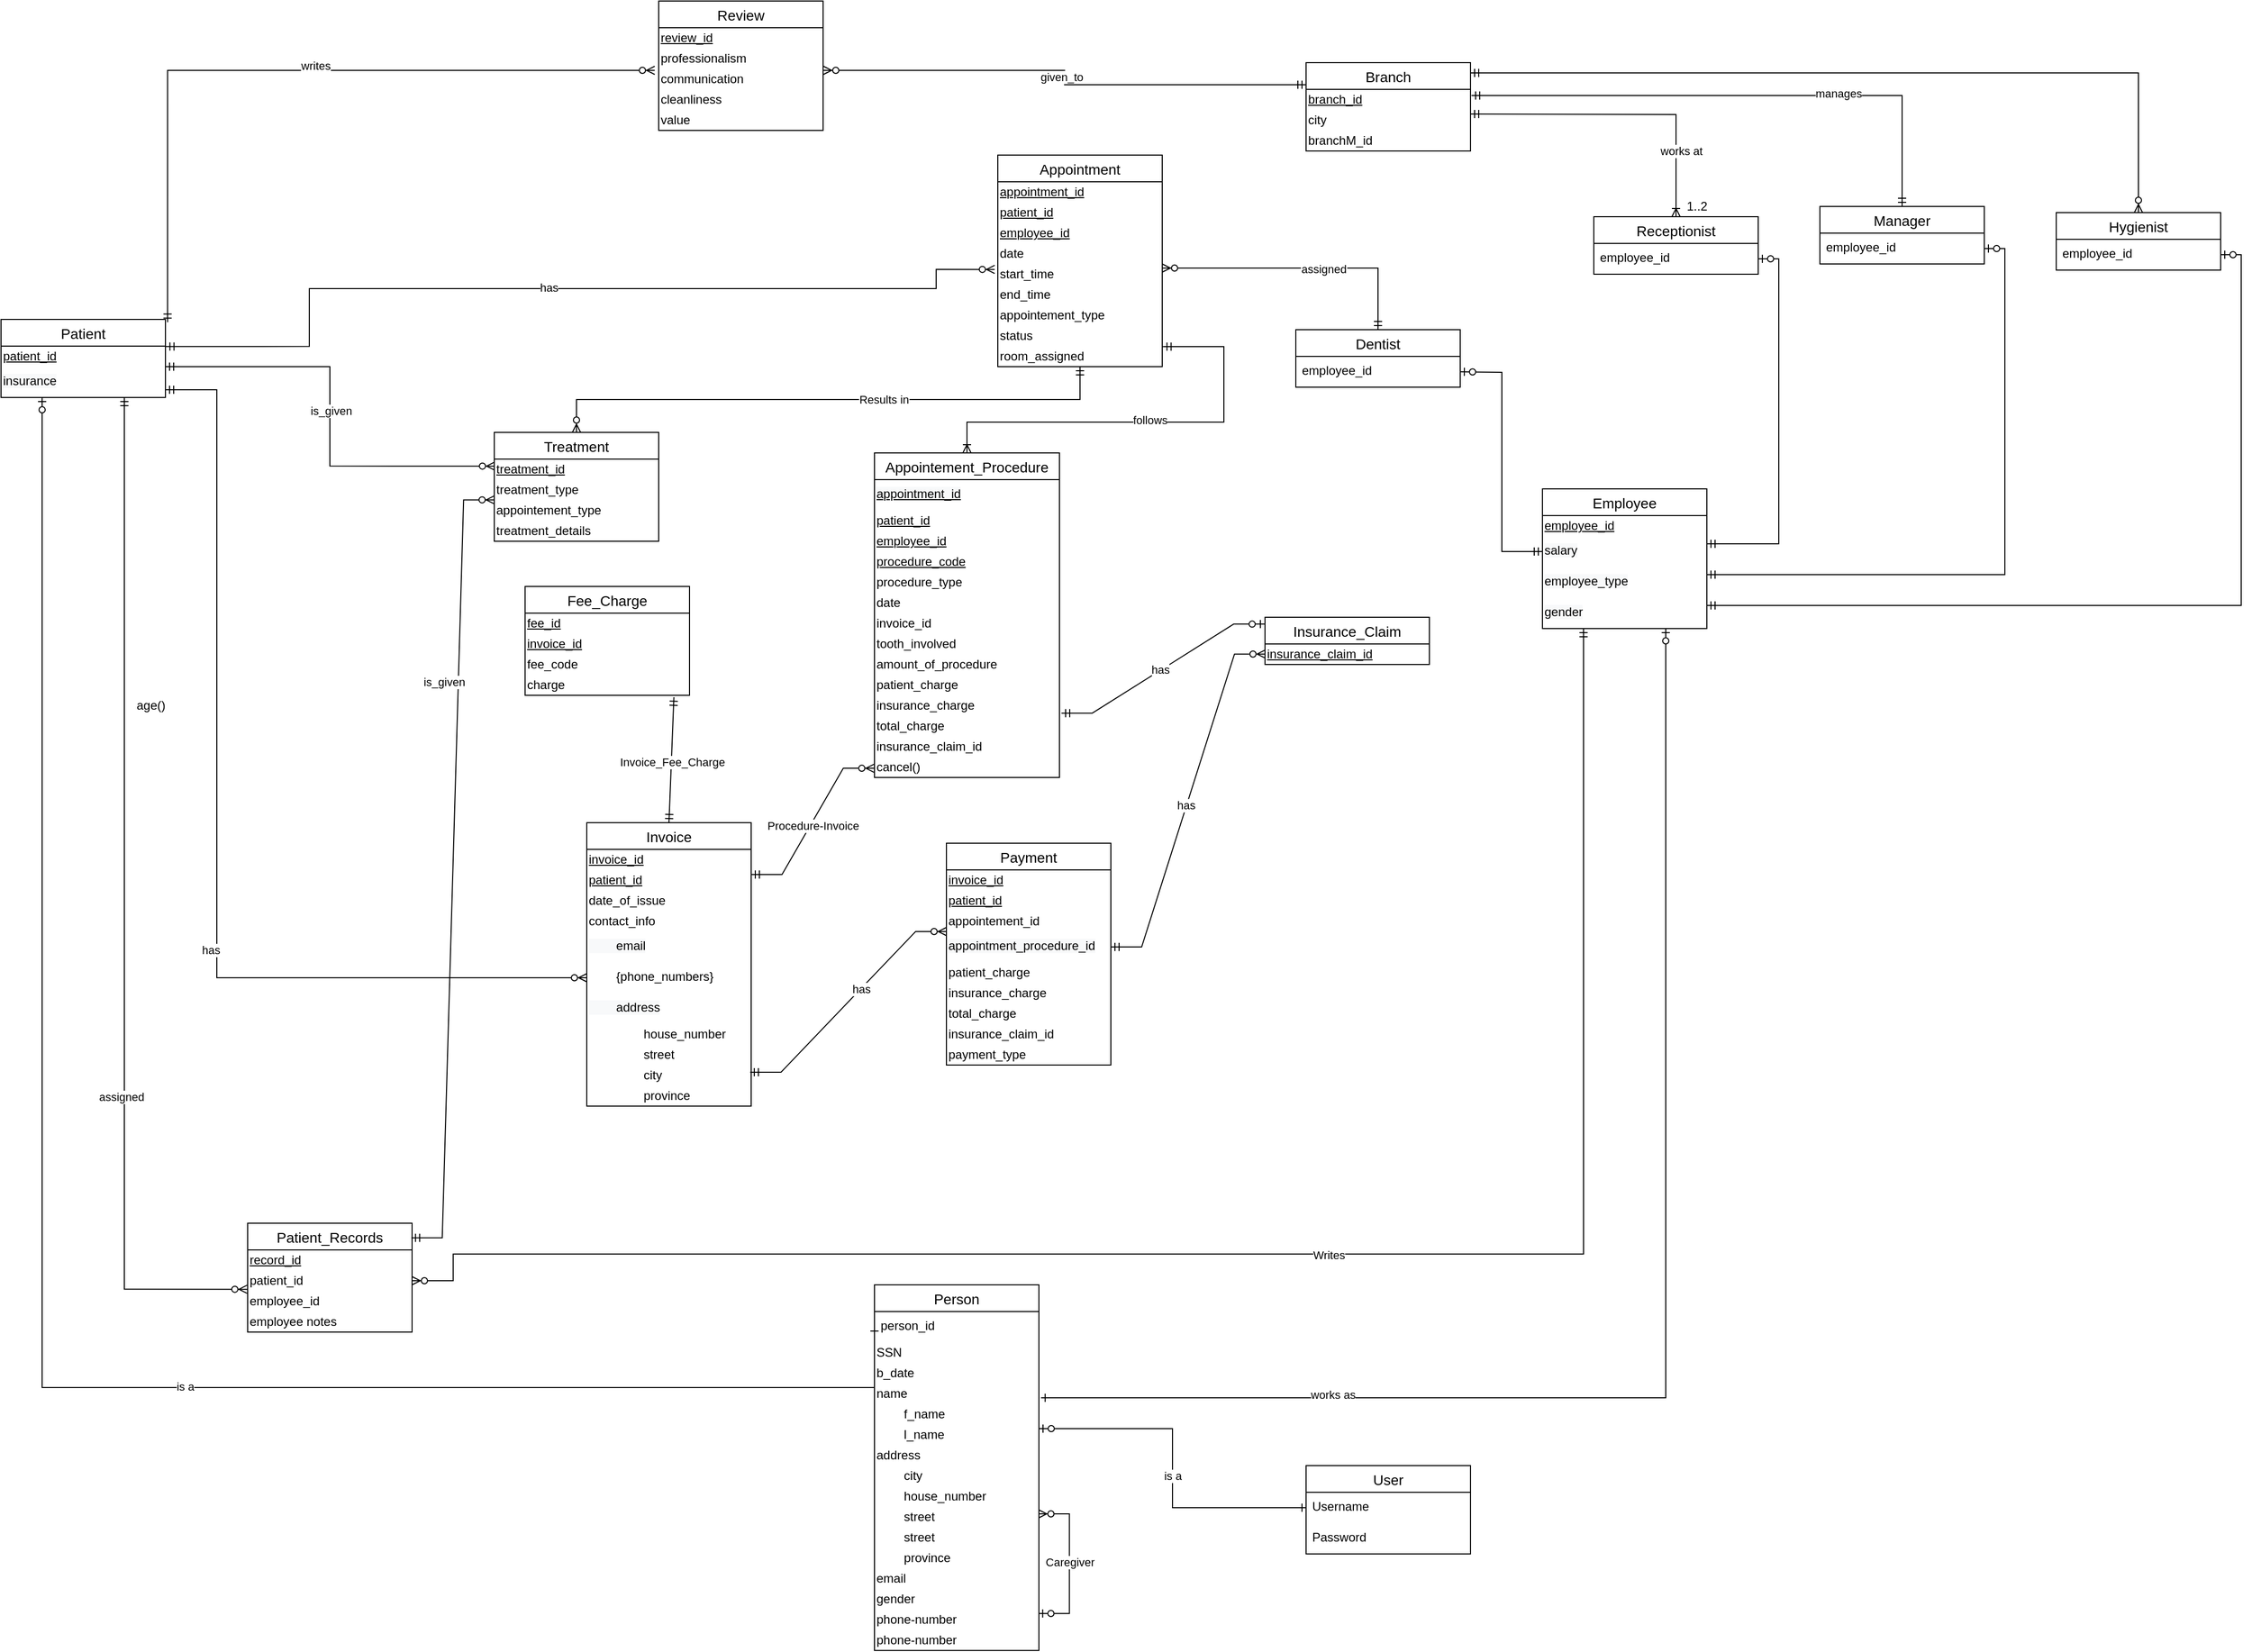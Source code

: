 <mxfile version="15.5.4" type="embed"><diagram id="c28QnHroAq6EwUY4SsP_" name="Page-1"><mxGraphModel dx="1792" dy="976" grid="1" gridSize="10" guides="1" tooltips="1" connect="1" arrows="1" fold="1" page="1" pageScale="1" pageWidth="2339" pageHeight="3300" math="0" shadow="0"><root><mxCell id="0"/><mxCell id="1" parent="0"/><mxCell id="hoCRfOwyR8ru-IddkG8W-19" value="Branch" style="swimlane;fontStyle=0;childLayout=stackLayout;horizontal=1;startSize=26;horizontalStack=0;resizeParent=1;resizeParentMax=0;resizeLast=0;collapsible=1;marginBottom=0;align=center;fontSize=14;" parent="1" vertex="1"><mxGeometry x="1270" y="60" width="160" height="86" as="geometry"/></mxCell><mxCell id="QZWZNDZkbE295jT6XIFR-11" value="&lt;u&gt;branch_id&lt;/u&gt;" style="text;html=1;resizable=0;autosize=1;align=left;verticalAlign=middle;points=[];fillColor=none;strokeColor=none;rounded=0;" parent="hoCRfOwyR8ru-IddkG8W-19" vertex="1"><mxGeometry y="26" width="160" height="20" as="geometry"/></mxCell><mxCell id="QZWZNDZkbE295jT6XIFR-10" value="city" style="text;html=1;resizable=0;autosize=1;align=left;verticalAlign=middle;points=[];fillColor=none;strokeColor=none;rounded=0;" parent="hoCRfOwyR8ru-IddkG8W-19" vertex="1"><mxGeometry y="46" width="160" height="20" as="geometry"/></mxCell><mxCell id="QZWZNDZkbE295jT6XIFR-12" value="branchM_id" style="text;html=1;resizable=0;autosize=1;align=left;verticalAlign=middle;points=[];fillColor=none;strokeColor=none;rounded=0;" parent="hoCRfOwyR8ru-IddkG8W-19" vertex="1"><mxGeometry y="66" width="160" height="20" as="geometry"/></mxCell><mxCell id="hoCRfOwyR8ru-IddkG8W-27" value="Appointment" style="swimlane;fontStyle=0;childLayout=stackLayout;horizontal=1;startSize=26;horizontalStack=0;resizeParent=1;resizeParentMax=0;resizeLast=0;collapsible=1;marginBottom=0;align=center;fontSize=14;swimlaneFillColor=none;" parent="1" vertex="1"><mxGeometry x="970" y="150" width="160" height="206" as="geometry"/></mxCell><mxCell id="hoCRfOwyR8ru-IddkG8W-126" value="&lt;u&gt;appointment_id&lt;/u&gt;" style="text;html=1;resizable=0;autosize=1;align=left;verticalAlign=middle;points=[];fillColor=none;strokeColor=none;rounded=0;" parent="hoCRfOwyR8ru-IddkG8W-27" vertex="1"><mxGeometry y="26" width="160" height="20" as="geometry"/></mxCell><mxCell id="hoCRfOwyR8ru-IddkG8W-134" value="&lt;u&gt;patient_id&lt;/u&gt;" style="text;html=1;resizable=0;autosize=1;align=left;verticalAlign=middle;points=[];fillColor=none;strokeColor=none;rounded=0;" parent="hoCRfOwyR8ru-IddkG8W-27" vertex="1"><mxGeometry y="46" width="160" height="20" as="geometry"/></mxCell><mxCell id="hoCRfOwyR8ru-IddkG8W-135" value="&lt;u&gt;employee_id&lt;/u&gt;" style="text;html=1;resizable=0;autosize=1;align=left;verticalAlign=middle;points=[];fillColor=none;strokeColor=none;rounded=0;" parent="hoCRfOwyR8ru-IddkG8W-27" vertex="1"><mxGeometry y="66" width="160" height="20" as="geometry"/></mxCell><mxCell id="hoCRfOwyR8ru-IddkG8W-144" value="date" style="text;html=1;resizable=0;autosize=1;align=left;verticalAlign=middle;points=[];fillColor=none;strokeColor=none;rounded=0;" parent="hoCRfOwyR8ru-IddkG8W-27" vertex="1"><mxGeometry y="86" width="160" height="20" as="geometry"/></mxCell><mxCell id="hoCRfOwyR8ru-IddkG8W-145" value="start_time" style="text;html=1;resizable=0;autosize=1;align=left;verticalAlign=middle;points=[];fillColor=none;strokeColor=none;rounded=0;" parent="hoCRfOwyR8ru-IddkG8W-27" vertex="1"><mxGeometry y="106" width="160" height="20" as="geometry"/></mxCell><mxCell id="QZWZNDZkbE295jT6XIFR-24" value="end_time" style="text;html=1;resizable=0;autosize=1;align=left;verticalAlign=middle;points=[];fillColor=none;strokeColor=none;rounded=0;" parent="hoCRfOwyR8ru-IddkG8W-27" vertex="1"><mxGeometry y="126" width="160" height="20" as="geometry"/></mxCell><mxCell id="hoCRfOwyR8ru-IddkG8W-146" value="appointement_type" style="text;html=1;resizable=0;autosize=1;align=left;verticalAlign=middle;points=[];fillColor=none;strokeColor=none;rounded=0;" parent="hoCRfOwyR8ru-IddkG8W-27" vertex="1"><mxGeometry y="146" width="160" height="20" as="geometry"/></mxCell><mxCell id="hoCRfOwyR8ru-IddkG8W-148" value="status" style="text;html=1;resizable=0;autosize=1;align=left;verticalAlign=middle;points=[];fillColor=none;strokeColor=none;rounded=0;" parent="hoCRfOwyR8ru-IddkG8W-27" vertex="1"><mxGeometry y="166" width="160" height="20" as="geometry"/></mxCell><mxCell id="hoCRfOwyR8ru-IddkG8W-149" value="room_assigned" style="text;html=1;resizable=0;autosize=1;align=left;verticalAlign=middle;points=[];fillColor=none;strokeColor=none;rounded=0;" parent="hoCRfOwyR8ru-IddkG8W-27" vertex="1"><mxGeometry y="186" width="160" height="20" as="geometry"/></mxCell><mxCell id="hoCRfOwyR8ru-IddkG8W-31" value="Appointement_Procedure" style="swimlane;fontStyle=0;childLayout=stackLayout;horizontal=1;startSize=26;horizontalStack=0;resizeParent=1;resizeParentMax=0;resizeLast=0;collapsible=1;marginBottom=0;align=center;fontSize=14;" parent="1" vertex="1"><mxGeometry x="850" y="440" width="180" height="316" as="geometry"/></mxCell><mxCell id="QZWZNDZkbE295jT6XIFR-14" value="&lt;u style=&quot;color: rgb(0, 0, 0); font-family: helvetica; font-size: 12px; font-style: normal; font-weight: 400; letter-spacing: normal; text-align: left; text-indent: 0px; text-transform: none; word-spacing: 0px; background-color: rgb(248, 249, 250);&quot;&gt;appointment_id&lt;/u&gt;" style="text;whiteSpace=wrap;html=1;" parent="hoCRfOwyR8ru-IddkG8W-31" vertex="1"><mxGeometry y="26" width="180" height="30" as="geometry"/></mxCell><mxCell id="QZWZNDZkbE295jT6XIFR-15" value="&lt;u&gt;patient_id&lt;/u&gt;" style="text;html=1;resizable=0;autosize=1;align=left;verticalAlign=middle;points=[];fillColor=none;strokeColor=none;rounded=0;" parent="hoCRfOwyR8ru-IddkG8W-31" vertex="1"><mxGeometry y="56" width="180" height="20" as="geometry"/></mxCell><mxCell id="m-NtswQ1vV4Le2KyXVMU-10" value="&lt;u&gt;employee_id&lt;/u&gt;" style="text;html=1;resizable=0;autosize=1;align=left;verticalAlign=middle;points=[];fillColor=none;strokeColor=none;rounded=0;" parent="hoCRfOwyR8ru-IddkG8W-31" vertex="1"><mxGeometry y="76" width="180" height="20" as="geometry"/></mxCell><mxCell id="cwzBD0Sbq_DCRRP-pXD1-22" value="&lt;u&gt;procedure_code&lt;/u&gt;" style="text;html=1;resizable=0;autosize=1;align=left;verticalAlign=middle;points=[];fillColor=none;strokeColor=none;rounded=0;" parent="hoCRfOwyR8ru-IddkG8W-31" vertex="1"><mxGeometry y="96" width="180" height="20" as="geometry"/></mxCell><mxCell id="m-NtswQ1vV4Le2KyXVMU-12" value="procedure_type" style="text;html=1;resizable=0;autosize=1;align=left;verticalAlign=middle;points=[];fillColor=none;strokeColor=none;rounded=0;" parent="hoCRfOwyR8ru-IddkG8W-31" vertex="1"><mxGeometry y="116" width="180" height="20" as="geometry"/></mxCell><mxCell id="m-NtswQ1vV4Le2KyXVMU-11" value="date" style="text;html=1;resizable=0;autosize=1;align=left;verticalAlign=middle;points=[];fillColor=none;strokeColor=none;rounded=0;" parent="hoCRfOwyR8ru-IddkG8W-31" vertex="1"><mxGeometry y="136" width="180" height="20" as="geometry"/></mxCell><mxCell id="QZWZNDZkbE295jT6XIFR-16" value="invoice_id" style="text;html=1;resizable=0;autosize=1;align=left;verticalAlign=middle;points=[];fillColor=none;strokeColor=none;rounded=0;" parent="hoCRfOwyR8ru-IddkG8W-31" vertex="1"><mxGeometry y="156" width="180" height="20" as="geometry"/></mxCell><mxCell id="QZWZNDZkbE295jT6XIFR-20" value="tooth_involved" style="text;html=1;resizable=0;autosize=1;align=left;verticalAlign=middle;points=[];fillColor=none;strokeColor=none;rounded=0;" parent="hoCRfOwyR8ru-IddkG8W-31" vertex="1"><mxGeometry y="176" width="180" height="20" as="geometry"/></mxCell><mxCell id="QZWZNDZkbE295jT6XIFR-21" value="amount_of_procedure" style="text;html=1;resizable=0;autosize=1;align=left;verticalAlign=middle;points=[];fillColor=none;strokeColor=none;rounded=0;" parent="hoCRfOwyR8ru-IddkG8W-31" vertex="1"><mxGeometry y="196" width="180" height="20" as="geometry"/></mxCell><mxCell id="QZWZNDZkbE295jT6XIFR-22" value="patient_charge" style="text;html=1;resizable=0;autosize=1;align=left;verticalAlign=middle;points=[];fillColor=none;strokeColor=none;rounded=0;" parent="hoCRfOwyR8ru-IddkG8W-31" vertex="1"><mxGeometry y="216" width="180" height="20" as="geometry"/></mxCell><mxCell id="QZWZNDZkbE295jT6XIFR-23" value="insurance_charge" style="text;html=1;resizable=0;autosize=1;align=left;verticalAlign=middle;points=[];fillColor=none;strokeColor=none;rounded=0;" parent="hoCRfOwyR8ru-IddkG8W-31" vertex="1"><mxGeometry y="236" width="180" height="20" as="geometry"/></mxCell><mxCell id="QZWZNDZkbE295jT6XIFR-25" value="total_charge" style="text;html=1;resizable=0;autosize=1;align=left;verticalAlign=middle;points=[];fillColor=none;strokeColor=none;rounded=0;" parent="hoCRfOwyR8ru-IddkG8W-31" vertex="1"><mxGeometry y="256" width="180" height="20" as="geometry"/></mxCell><mxCell id="QZWZNDZkbE295jT6XIFR-26" value="insurance_claim_id" style="text;html=1;resizable=0;autosize=1;align=left;verticalAlign=middle;points=[];fillColor=none;strokeColor=none;rounded=0;" parent="hoCRfOwyR8ru-IddkG8W-31" vertex="1"><mxGeometry y="276" width="180" height="20" as="geometry"/></mxCell><mxCell id="QZWZNDZkbE295jT6XIFR-29" value="cancel()" style="text;html=1;resizable=0;autosize=1;align=left;verticalAlign=middle;points=[];fillColor=none;strokeColor=none;rounded=0;" parent="hoCRfOwyR8ru-IddkG8W-31" vertex="1"><mxGeometry y="296" width="180" height="20" as="geometry"/></mxCell><mxCell id="hoCRfOwyR8ru-IddkG8W-37" value="Treatment" style="swimlane;fontStyle=0;childLayout=stackLayout;horizontal=1;startSize=26;horizontalStack=0;resizeParent=1;resizeParentMax=0;resizeLast=0;collapsible=1;marginBottom=0;align=center;fontSize=14;" parent="1" vertex="1"><mxGeometry x="480.0" y="420" width="160" height="106" as="geometry"/></mxCell><mxCell id="hoCRfOwyR8ru-IddkG8W-150" value="&lt;u&gt;treatment_id&lt;/u&gt;" style="text;html=1;resizable=0;autosize=1;align=left;verticalAlign=middle;points=[];fillColor=none;strokeColor=none;rounded=0;" parent="hoCRfOwyR8ru-IddkG8W-37" vertex="1"><mxGeometry y="26" width="160" height="20" as="geometry"/></mxCell><mxCell id="hoCRfOwyR8ru-IddkG8W-151" value="treatment_type" style="text;html=1;resizable=0;autosize=1;align=left;verticalAlign=middle;points=[];fillColor=none;strokeColor=none;rounded=0;" parent="hoCRfOwyR8ru-IddkG8W-37" vertex="1"><mxGeometry y="46" width="160" height="20" as="geometry"/></mxCell><mxCell id="m-NtswQ1vV4Le2KyXVMU-28" value="appointement_type" style="text;html=1;resizable=0;autosize=1;align=left;verticalAlign=middle;points=[];fillColor=none;strokeColor=none;rounded=0;" parent="hoCRfOwyR8ru-IddkG8W-37" vertex="1"><mxGeometry y="66" width="160" height="20" as="geometry"/></mxCell><mxCell id="hoCRfOwyR8ru-IddkG8W-153" value="treatment_details" style="text;html=1;resizable=0;autosize=1;align=left;verticalAlign=middle;points=[];fillColor=none;strokeColor=none;rounded=0;" parent="hoCRfOwyR8ru-IddkG8W-37" vertex="1"><mxGeometry y="86" width="160" height="20" as="geometry"/></mxCell><mxCell id="hoCRfOwyR8ru-IddkG8W-41" value="Fee_Charge" style="swimlane;fontStyle=0;childLayout=stackLayout;horizontal=1;startSize=26;horizontalStack=0;resizeParent=1;resizeParentMax=0;resizeLast=0;collapsible=1;marginBottom=0;align=center;fontSize=14;" parent="1" vertex="1"><mxGeometry x="510" y="570" width="160" height="106" as="geometry"/></mxCell><mxCell id="QZWZNDZkbE295jT6XIFR-1" value="&lt;u&gt;fee_id&lt;/u&gt;" style="text;html=1;resizable=0;autosize=1;align=left;verticalAlign=middle;points=[];fillColor=none;strokeColor=none;rounded=0;" parent="hoCRfOwyR8ru-IddkG8W-41" vertex="1"><mxGeometry y="26" width="160" height="20" as="geometry"/></mxCell><mxCell id="QZWZNDZkbE295jT6XIFR-2" value="&lt;u&gt;invoice_id&lt;/u&gt;" style="text;html=1;resizable=0;autosize=1;align=left;verticalAlign=middle;points=[];fillColor=none;strokeColor=none;rounded=0;" parent="hoCRfOwyR8ru-IddkG8W-41" vertex="1"><mxGeometry y="46" width="160" height="20" as="geometry"/></mxCell><mxCell id="QZWZNDZkbE295jT6XIFR-3" value="fee_code" style="text;html=1;resizable=0;autosize=1;align=left;verticalAlign=middle;points=[];fillColor=none;strokeColor=none;rounded=0;" parent="hoCRfOwyR8ru-IddkG8W-41" vertex="1"><mxGeometry y="66" width="160" height="20" as="geometry"/></mxCell><mxCell id="QZWZNDZkbE295jT6XIFR-4" value="charge" style="text;html=1;resizable=0;autosize=1;align=left;verticalAlign=middle;points=[];fillColor=none;strokeColor=none;rounded=0;" parent="hoCRfOwyR8ru-IddkG8W-41" vertex="1"><mxGeometry y="86" width="160" height="20" as="geometry"/></mxCell><mxCell id="hoCRfOwyR8ru-IddkG8W-49" value="Employee" style="swimlane;fontStyle=0;childLayout=stackLayout;horizontal=1;startSize=26;horizontalStack=0;resizeParent=1;resizeParentMax=0;resizeLast=0;collapsible=1;marginBottom=0;align=center;fontSize=14;" parent="1" vertex="1"><mxGeometry x="1500" y="475" width="160" height="136" as="geometry"/></mxCell><mxCell id="m-NtswQ1vV4Le2KyXVMU-16" value="&lt;u&gt;employee_id&lt;/u&gt;" style="text;html=1;resizable=0;autosize=1;align=left;verticalAlign=middle;points=[];fillColor=none;strokeColor=none;rounded=0;" parent="hoCRfOwyR8ru-IddkG8W-49" vertex="1"><mxGeometry y="26" width="160" height="20" as="geometry"/></mxCell><mxCell id="hoCRfOwyR8ru-IddkG8W-68" value="&lt;span style=&quot;color: rgb(0 , 0 , 0) ; font-family: &amp;#34;helvetica&amp;#34; ; font-size: 12px ; font-style: normal ; font-weight: 400 ; letter-spacing: normal ; text-align: center ; text-indent: 0px ; text-transform: none ; word-spacing: 0px ; background-color: rgb(248 , 249 , 250) ; display: inline ; float: none&quot;&gt;salary&lt;/span&gt;" style="text;whiteSpace=wrap;html=1;" parent="hoCRfOwyR8ru-IddkG8W-49" vertex="1"><mxGeometry y="46" width="160" height="30" as="geometry"/></mxCell><mxCell id="hoCRfOwyR8ru-IddkG8W-67" value="&lt;span style=&quot;color: rgb(0 , 0 , 0) ; font-family: &amp;#34;helvetica&amp;#34; ; font-size: 12px ; font-style: normal ; font-weight: 400 ; letter-spacing: normal ; text-align: center ; text-indent: 0px ; text-transform: none ; word-spacing: 0px ; background-color: rgb(248 , 249 , 250) ; display: inline ; float: none&quot;&gt;employee_type&lt;/span&gt;" style="text;whiteSpace=wrap;html=1;" parent="hoCRfOwyR8ru-IddkG8W-49" vertex="1"><mxGeometry y="76" width="160" height="30" as="geometry"/></mxCell><mxCell id="hoCRfOwyR8ru-IddkG8W-70" value="&lt;span style=&quot;color: rgb(0 , 0 , 0) ; font-family: &amp;#34;helvetica&amp;#34; ; font-size: 12px ; font-style: normal ; font-weight: 400 ; letter-spacing: normal ; text-align: center ; text-indent: 0px ; text-transform: none ; word-spacing: 0px ; background-color: rgb(248 , 249 , 250) ; display: inline ; float: none&quot;&gt;gender&lt;/span&gt;" style="text;whiteSpace=wrap;html=1;" parent="hoCRfOwyR8ru-IddkG8W-49" vertex="1"><mxGeometry y="106" width="160" height="30" as="geometry"/></mxCell><mxCell id="hoCRfOwyR8ru-IddkG8W-72" value="Patient" style="swimlane;fontStyle=0;childLayout=stackLayout;horizontal=1;startSize=26;horizontalStack=0;resizeParent=1;resizeParentMax=0;resizeLast=0;collapsible=1;marginBottom=0;align=center;fontSize=14;" parent="1" vertex="1"><mxGeometry y="310" width="160" height="76" as="geometry"/></mxCell><mxCell id="m-NtswQ1vV4Le2KyXVMU-13" value="&lt;u&gt;patient_id&lt;/u&gt;" style="text;html=1;resizable=0;autosize=1;align=left;verticalAlign=middle;points=[];fillColor=none;strokeColor=none;rounded=0;" parent="hoCRfOwyR8ru-IddkG8W-72" vertex="1"><mxGeometry y="26" width="160" height="20" as="geometry"/></mxCell><mxCell id="hoCRfOwyR8ru-IddkG8W-80" value="&lt;span style=&quot;color: rgb(0 , 0 , 0) ; font-family: &amp;#34;helvetica&amp;#34; ; font-size: 12px ; font-style: normal ; font-weight: 400 ; letter-spacing: normal ; text-align: center ; text-indent: 0px ; text-transform: none ; word-spacing: 0px ; background-color: rgb(248 , 249 , 250) ; display: inline ; float: none&quot;&gt;insurance&lt;/span&gt;" style="text;whiteSpace=wrap;html=1;" parent="hoCRfOwyR8ru-IddkG8W-72" vertex="1"><mxGeometry y="46" width="160" height="30" as="geometry"/></mxCell><mxCell id="QZWZNDZkbE295jT6XIFR-49" value="Insurance_Claim" style="swimlane;fontStyle=0;childLayout=stackLayout;horizontal=1;startSize=26;horizontalStack=0;resizeParent=1;resizeParentMax=0;resizeLast=0;collapsible=1;marginBottom=0;align=center;fontSize=14;" parent="1" vertex="1"><mxGeometry x="1230" y="600" width="160" height="46" as="geometry"/></mxCell><mxCell id="QZWZNDZkbE295jT6XIFR-50" value="&lt;u&gt;insurance_claim_id&lt;/u&gt;" style="text;html=1;resizable=0;autosize=1;align=left;verticalAlign=middle;points=[];fillColor=none;strokeColor=none;rounded=0;" parent="QZWZNDZkbE295jT6XIFR-49" vertex="1"><mxGeometry y="26" width="160" height="20" as="geometry"/></mxCell><mxCell id="QZWZNDZkbE295jT6XIFR-54" value="Review" style="swimlane;fontStyle=0;childLayout=stackLayout;horizontal=1;startSize=26;horizontalStack=0;resizeParent=1;resizeParentMax=0;resizeLast=0;collapsible=1;marginBottom=0;align=center;fontSize=14;" parent="1" vertex="1"><mxGeometry x="640" width="160" height="126" as="geometry"/></mxCell><mxCell id="QZWZNDZkbE295jT6XIFR-55" value="&lt;u&gt;review_id&lt;/u&gt;" style="text;html=1;resizable=0;autosize=1;align=left;verticalAlign=middle;points=[];fillColor=none;strokeColor=none;rounded=0;" parent="QZWZNDZkbE295jT6XIFR-54" vertex="1"><mxGeometry y="26" width="160" height="20" as="geometry"/></mxCell><mxCell id="QZWZNDZkbE295jT6XIFR-56" value="professionalism" style="text;html=1;resizable=0;autosize=1;align=left;verticalAlign=middle;points=[];fillColor=none;strokeColor=none;rounded=0;" parent="QZWZNDZkbE295jT6XIFR-54" vertex="1"><mxGeometry y="46" width="160" height="20" as="geometry"/></mxCell><mxCell id="QZWZNDZkbE295jT6XIFR-57" value="communication" style="text;html=1;resizable=0;autosize=1;align=left;verticalAlign=middle;points=[];fillColor=none;strokeColor=none;rounded=0;" parent="QZWZNDZkbE295jT6XIFR-54" vertex="1"><mxGeometry y="66" width="160" height="20" as="geometry"/></mxCell><mxCell id="QZWZNDZkbE295jT6XIFR-58" value="cleanliness" style="text;html=1;resizable=0;autosize=1;align=left;verticalAlign=middle;points=[];fillColor=none;strokeColor=none;rounded=0;" parent="QZWZNDZkbE295jT6XIFR-54" vertex="1"><mxGeometry y="86" width="160" height="20" as="geometry"/></mxCell><mxCell id="QZWZNDZkbE295jT6XIFR-64" value="value" style="text;html=1;resizable=0;autosize=1;align=left;verticalAlign=middle;points=[];fillColor=none;strokeColor=none;rounded=0;" parent="QZWZNDZkbE295jT6XIFR-54" vertex="1"><mxGeometry y="106" width="160" height="20" as="geometry"/></mxCell><mxCell id="QZWZNDZkbE295jT6XIFR-65" value="Payment" style="swimlane;fontStyle=0;childLayout=stackLayout;horizontal=1;startSize=26;horizontalStack=0;resizeParent=1;resizeParentMax=0;resizeLast=0;collapsible=1;marginBottom=0;align=center;fontSize=14;" parent="1" vertex="1"><mxGeometry x="920" y="820" width="160" height="216" as="geometry"/></mxCell><mxCell id="QZWZNDZkbE295jT6XIFR-66" value="&lt;u&gt;invoice_id&lt;/u&gt;" style="text;html=1;resizable=0;autosize=1;align=left;verticalAlign=middle;points=[];fillColor=none;strokeColor=none;rounded=0;" parent="QZWZNDZkbE295jT6XIFR-65" vertex="1"><mxGeometry y="26" width="160" height="20" as="geometry"/></mxCell><mxCell id="QZWZNDZkbE295jT6XIFR-67" value="&lt;u&gt;patient_id&lt;/u&gt;" style="text;html=1;resizable=0;autosize=1;align=left;verticalAlign=middle;points=[];fillColor=none;strokeColor=none;rounded=0;" parent="QZWZNDZkbE295jT6XIFR-65" vertex="1"><mxGeometry y="46" width="160" height="20" as="geometry"/></mxCell><mxCell id="QZWZNDZkbE295jT6XIFR-68" value="appointement_id" style="text;html=1;resizable=0;autosize=1;align=left;verticalAlign=middle;points=[];fillColor=none;strokeColor=none;rounded=0;" parent="QZWZNDZkbE295jT6XIFR-65" vertex="1"><mxGeometry y="66" width="160" height="20" as="geometry"/></mxCell><mxCell id="QZWZNDZkbE295jT6XIFR-71" value="&lt;span style=&quot;color: rgb(0 , 0 , 0) ; font-family: &amp;#34;helvetica&amp;#34; ; font-size: 12px ; font-style: normal ; font-weight: 400 ; letter-spacing: normal ; text-align: left ; text-indent: 0px ; text-transform: none ; word-spacing: 0px ; background-color: rgb(248 , 249 , 250)&quot;&gt;appointment_procedure_id&lt;/span&gt;" style="text;whiteSpace=wrap;html=1;" parent="QZWZNDZkbE295jT6XIFR-65" vertex="1"><mxGeometry y="86" width="160" height="30" as="geometry"/></mxCell><mxCell id="QZWZNDZkbE295jT6XIFR-80" value="patient_charge" style="text;html=1;resizable=0;autosize=1;align=left;verticalAlign=middle;points=[];fillColor=none;strokeColor=none;rounded=0;" parent="QZWZNDZkbE295jT6XIFR-65" vertex="1"><mxGeometry y="116" width="160" height="20" as="geometry"/></mxCell><mxCell id="QZWZNDZkbE295jT6XIFR-84" value="insurance_charge" style="text;html=1;resizable=0;autosize=1;align=left;verticalAlign=middle;points=[];fillColor=none;strokeColor=none;rounded=0;" parent="QZWZNDZkbE295jT6XIFR-65" vertex="1"><mxGeometry y="136" width="160" height="20" as="geometry"/></mxCell><mxCell id="QZWZNDZkbE295jT6XIFR-82" value="total_charge" style="text;html=1;resizable=0;autosize=1;align=left;verticalAlign=middle;points=[];fillColor=none;strokeColor=none;rounded=0;" parent="QZWZNDZkbE295jT6XIFR-65" vertex="1"><mxGeometry y="156" width="160" height="20" as="geometry"/></mxCell><mxCell id="QZWZNDZkbE295jT6XIFR-85" value="insurance_claim_id" style="text;html=1;resizable=0;autosize=1;align=left;verticalAlign=middle;points=[];fillColor=none;strokeColor=none;rounded=0;" parent="QZWZNDZkbE295jT6XIFR-65" vertex="1"><mxGeometry y="176" width="160" height="20" as="geometry"/></mxCell><mxCell id="QZWZNDZkbE295jT6XIFR-88" value="payment_type" style="text;html=1;resizable=0;autosize=1;align=left;verticalAlign=middle;points=[];fillColor=none;strokeColor=none;rounded=0;" parent="QZWZNDZkbE295jT6XIFR-65" vertex="1"><mxGeometry y="196" width="160" height="20" as="geometry"/></mxCell><mxCell id="hoCRfOwyR8ru-IddkG8W-45" value="Invoice" style="swimlane;fontStyle=0;childLayout=stackLayout;horizontal=1;startSize=26;horizontalStack=0;resizeParent=1;resizeParentMax=0;resizeLast=0;collapsible=1;marginBottom=0;align=center;fontSize=14;" parent="1" vertex="1"><mxGeometry x="570" y="800" width="160" height="276" as="geometry"/></mxCell><mxCell id="QZWZNDZkbE295jT6XIFR-17" value="&lt;u&gt;invoice_id&lt;/u&gt;" style="text;html=1;resizable=0;autosize=1;align=left;verticalAlign=middle;points=[];fillColor=none;strokeColor=none;rounded=0;" parent="hoCRfOwyR8ru-IddkG8W-45" vertex="1"><mxGeometry y="26" width="160" height="20" as="geometry"/></mxCell><mxCell id="QZWZNDZkbE295jT6XIFR-31" value="&lt;u&gt;patient_id&lt;/u&gt;" style="text;html=1;resizable=0;autosize=1;align=left;verticalAlign=middle;points=[];fillColor=none;strokeColor=none;rounded=0;" parent="hoCRfOwyR8ru-IddkG8W-45" vertex="1"><mxGeometry y="46" width="160" height="20" as="geometry"/></mxCell><mxCell id="QZWZNDZkbE295jT6XIFR-32" value="date_of_issue" style="text;html=1;resizable=0;autosize=1;align=left;verticalAlign=middle;points=[];fillColor=none;strokeColor=none;rounded=0;" parent="hoCRfOwyR8ru-IddkG8W-45" vertex="1"><mxGeometry y="66" width="160" height="20" as="geometry"/></mxCell><mxCell id="QZWZNDZkbE295jT6XIFR-33" value="contact_info" style="text;html=1;resizable=0;autosize=1;align=left;verticalAlign=middle;points=[];fillColor=none;strokeColor=none;rounded=0;" parent="hoCRfOwyR8ru-IddkG8W-45" vertex="1"><mxGeometry y="86" width="160" height="20" as="geometry"/></mxCell><mxCell id="QZWZNDZkbE295jT6XIFR-42" value="&lt;span style=&quot;color: rgb(0 , 0 , 0) ; font-family: &amp;#34;helvetica&amp;#34; ; font-size: 12px ; font-style: normal ; font-weight: 400 ; letter-spacing: normal ; text-align: center ; text-indent: 0px ; text-transform: none ; word-spacing: 0px ; background-color: rgb(248 , 249 , 250) ; display: inline ; float: none&quot;&gt;&lt;span style=&quot;white-space: pre&quot;&gt;&#9;&lt;/span&gt;email&lt;/span&gt;" style="text;whiteSpace=wrap;html=1;" parent="hoCRfOwyR8ru-IddkG8W-45" vertex="1"><mxGeometry y="106" width="160" height="30" as="geometry"/></mxCell><mxCell id="QZWZNDZkbE295jT6XIFR-48" value="&lt;div style=&quot;text-align: center&quot;&gt;&lt;span&gt;&lt;font face=&quot;helvetica&quot;&gt;&lt;span style=&quot;white-space: pre&quot;&gt;&#9;&lt;/span&gt;{phone_numbers}&lt;/font&gt;&lt;/span&gt;&lt;/div&gt;" style="text;whiteSpace=wrap;html=1;" parent="hoCRfOwyR8ru-IddkG8W-45" vertex="1"><mxGeometry y="136" width="160" height="30" as="geometry"/></mxCell><mxCell id="QZWZNDZkbE295jT6XIFR-47" value="&lt;span style=&quot;color: rgb(0 , 0 , 0) ; font-family: &amp;#34;helvetica&amp;#34; ; font-size: 12px ; font-style: normal ; font-weight: 400 ; letter-spacing: normal ; text-align: center ; text-indent: 0px ; text-transform: none ; word-spacing: 0px ; background-color: rgb(248 , 249 , 250) ; display: inline ; float: none&quot;&gt;&lt;span style=&quot;white-space: pre&quot;&gt;&#9;&lt;/span&gt;address&lt;/span&gt;" style="text;whiteSpace=wrap;html=1;" parent="hoCRfOwyR8ru-IddkG8W-45" vertex="1"><mxGeometry y="166" width="160" height="30" as="geometry"/></mxCell><mxCell id="QZWZNDZkbE295jT6XIFR-46" value="&lt;span style=&quot;white-space: pre&quot;&gt;&lt;span style=&quot;white-space: pre&quot;&gt;&#9;&lt;/span&gt;&#9;&lt;/span&gt;house_number" style="text;html=1;resizable=0;autosize=1;align=left;verticalAlign=middle;points=[];fillColor=none;strokeColor=none;rounded=0;" parent="hoCRfOwyR8ru-IddkG8W-45" vertex="1"><mxGeometry y="196" width="160" height="20" as="geometry"/></mxCell><mxCell id="QZWZNDZkbE295jT6XIFR-45" value="&lt;span style=&quot;white-space: pre&quot;&gt;&lt;span style=&quot;white-space: pre&quot;&gt;&#9;&lt;/span&gt;&#9;&lt;/span&gt;street" style="text;html=1;resizable=0;autosize=1;align=left;verticalAlign=middle;points=[];fillColor=none;strokeColor=none;rounded=0;" parent="hoCRfOwyR8ru-IddkG8W-45" vertex="1"><mxGeometry y="216" width="160" height="20" as="geometry"/></mxCell><mxCell id="QZWZNDZkbE295jT6XIFR-44" value="&lt;span style=&quot;white-space: pre&quot;&gt;&lt;span style=&quot;white-space: pre&quot;&gt;&#9;&lt;/span&gt;&#9;&lt;/span&gt;city" style="text;html=1;resizable=0;autosize=1;align=left;verticalAlign=middle;points=[];fillColor=none;strokeColor=none;rounded=0;" parent="hoCRfOwyR8ru-IddkG8W-45" vertex="1"><mxGeometry y="236" width="160" height="20" as="geometry"/></mxCell><mxCell id="QZWZNDZkbE295jT6XIFR-43" value="&lt;span style=&quot;white-space: pre&quot;&gt;&lt;span style=&quot;white-space: pre&quot;&gt;&#9;&lt;/span&gt;&#9;&lt;/span&gt;province" style="text;html=1;resizable=0;autosize=1;align=left;verticalAlign=middle;points=[];fillColor=none;strokeColor=none;rounded=0;" parent="hoCRfOwyR8ru-IddkG8W-45" vertex="1"><mxGeometry y="256" width="160" height="20" as="geometry"/></mxCell><mxCell id="QZWZNDZkbE295jT6XIFR-90" value="" style="edgeStyle=orthogonalEdgeStyle;fontSize=12;html=1;endArrow=ERzeroToMany;startArrow=ERmandOne;rounded=0;exitX=1;exitY=0.75;exitDx=0;exitDy=0;" parent="1" source="hoCRfOwyR8ru-IddkG8W-80" target="QZWZNDZkbE295jT6XIFR-48" edge="1"><mxGeometry width="100" height="100" relative="1" as="geometry"><mxPoint x="590" y="590" as="sourcePoint"/><mxPoint x="690" y="490" as="targetPoint"/><Array as="points"><mxPoint x="210" y="379"/><mxPoint x="210" y="951"/></Array></mxGeometry></mxCell><mxCell id="m-NtswQ1vV4Le2KyXVMU-27" value="has" style="edgeLabel;html=1;align=center;verticalAlign=middle;resizable=0;points=[];" parent="QZWZNDZkbE295jT6XIFR-90" vertex="1" connectable="0"><mxGeometry x="0.212" y="-6" relative="1" as="geometry"><mxPoint as="offset"/></mxGeometry></mxCell><mxCell id="QZWZNDZkbE295jT6XIFR-91" value="" style="edgeStyle=orthogonalEdgeStyle;fontSize=12;html=1;endArrow=ERzeroToMany;startArrow=ERmandOne;rounded=0;exitX=1.002;exitY=0.017;exitDx=0;exitDy=0;exitPerimeter=0;fontStyle=1;entryX=-0.019;entryY=0.267;entryDx=0;entryDy=0;entryPerimeter=0;" parent="1" source="m-NtswQ1vV4Le2KyXVMU-13" target="hoCRfOwyR8ru-IddkG8W-145" edge="1"><mxGeometry width="100" height="100" relative="1" as="geometry"><mxPoint x="160.96" y="380" as="sourcePoint"/><mxPoint x="480" y="438" as="targetPoint"/><Array as="points"><mxPoint x="300" y="336"/><mxPoint x="300" y="280"/><mxPoint x="910" y="280"/><mxPoint x="910" y="261"/></Array></mxGeometry></mxCell><mxCell id="cwzBD0Sbq_DCRRP-pXD1-24" value="has" style="edgeLabel;html=1;align=center;verticalAlign=middle;resizable=0;points=[];" parent="QZWZNDZkbE295jT6XIFR-91" vertex="1" connectable="0"><mxGeometry x="-0.028" y="1" relative="1" as="geometry"><mxPoint as="offset"/></mxGeometry></mxCell><mxCell id="QZWZNDZkbE295jT6XIFR-92" value="" style="fontSize=12;html=1;endArrow=ERoneToMany;startArrow=ERmandOne;rounded=0;exitX=1.004;exitY=0.024;exitDx=0;exitDy=0;exitPerimeter=0;edgeStyle=orthogonalEdgeStyle;endFill=0;" parent="1" source="hoCRfOwyR8ru-IddkG8W-149" target="hoCRfOwyR8ru-IddkG8W-31" edge="1"><mxGeometry width="100" height="100" relative="1" as="geometry"><mxPoint x="590" y="700" as="sourcePoint"/><mxPoint x="690" y="600" as="targetPoint"/><Array as="points"><mxPoint x="1190" y="336"/><mxPoint x="1190" y="410"/><mxPoint x="940" y="410"/></Array></mxGeometry></mxCell><mxCell id="cwzBD0Sbq_DCRRP-pXD1-26" value="follows" style="edgeLabel;html=1;align=center;verticalAlign=middle;resizable=0;points=[];" parent="QZWZNDZkbE295jT6XIFR-92" vertex="1" connectable="0"><mxGeometry x="-0.008" y="-2" relative="1" as="geometry"><mxPoint as="offset"/></mxGeometry></mxCell><mxCell id="QZWZNDZkbE295jT6XIFR-94" value="" style="edgeStyle=entityRelationEdgeStyle;fontSize=12;html=1;endArrow=ERzeroToMany;startArrow=ERmandOne;rounded=0;exitX=0.994;exitY=0.35;exitDx=0;exitDy=0;exitPerimeter=0;entryX=0;entryY=0;entryDx=0;entryDy=0;" parent="1" source="QZWZNDZkbE295jT6XIFR-44" target="QZWZNDZkbE295jT6XIFR-71" edge="1"><mxGeometry width="100" height="100" relative="1" as="geometry"><mxPoint x="1173.96" y="562.12" as="sourcePoint"/><mxPoint x="932.04" y="916.0" as="targetPoint"/></mxGeometry></mxCell><mxCell id="m-NtswQ1vV4Le2KyXVMU-4" value="has" style="edgeLabel;html=1;align=center;verticalAlign=middle;resizable=0;points=[];" parent="QZWZNDZkbE295jT6XIFR-94" vertex="1" connectable="0"><mxGeometry x="0.145" relative="1" as="geometry"><mxPoint as="offset"/></mxGeometry></mxCell><mxCell id="QZWZNDZkbE295jT6XIFR-96" value="" style="fontSize=12;html=1;endArrow=ERmandOne;startArrow=ERmandOne;rounded=0;exitX=0.5;exitY=0;exitDx=0;exitDy=0;entryX=0.905;entryY=1.089;entryDx=0;entryDy=0;entryPerimeter=0;" parent="1" source="hoCRfOwyR8ru-IddkG8W-45" target="QZWZNDZkbE295jT6XIFR-4" edge="1"><mxGeometry width="100" height="100" relative="1" as="geometry"><mxPoint x="1242.04" y="570" as="sourcePoint"/><mxPoint x="822.04" y="490" as="targetPoint"/></mxGeometry></mxCell><mxCell id="cwzBD0Sbq_DCRRP-pXD1-38" value="Invoice_Fee_Charge" style="edgeLabel;html=1;align=center;verticalAlign=middle;resizable=0;points=[];" parent="QZWZNDZkbE295jT6XIFR-96" vertex="1" connectable="0"><mxGeometry x="-0.031" relative="1" as="geometry"><mxPoint as="offset"/></mxGeometry></mxCell><mxCell id="cwzBD0Sbq_DCRRP-pXD1-2" value="" style="endArrow=ERmandOne;html=1;rounded=0;exitX=0.5;exitY=0;exitDx=0;exitDy=0;startArrow=ERzeroToMany;startFill=0;endFill=0;edgeStyle=orthogonalEdgeStyle;" parent="1" source="hoCRfOwyR8ru-IddkG8W-37" target="hoCRfOwyR8ru-IddkG8W-149" edge="1"><mxGeometry width="50" height="50" relative="1" as="geometry"><mxPoint x="470" y="650" as="sourcePoint"/><mxPoint x="520" y="600" as="targetPoint"/></mxGeometry></mxCell><mxCell id="cwzBD0Sbq_DCRRP-pXD1-25" value="Results in" style="edgeLabel;html=1;align=center;verticalAlign=middle;resizable=0;points=[];" parent="cwzBD0Sbq_DCRRP-pXD1-2" vertex="1" connectable="0"><mxGeometry x="0.195" relative="1" as="geometry"><mxPoint as="offset"/></mxGeometry></mxCell><mxCell id="cwzBD0Sbq_DCRRP-pXD1-29" value="" style="edgeStyle=entityRelationEdgeStyle;fontSize=12;html=1;endArrow=ERzeroToMany;startArrow=ERmandOne;rounded=0;exitX=1;exitY=0.224;exitDx=0;exitDy=0;exitPerimeter=0;entryX=-0.002;entryY=0.552;entryDx=0;entryDy=0;entryPerimeter=0;endFill=0;" parent="1" source="QZWZNDZkbE295jT6XIFR-31" target="QZWZNDZkbE295jT6XIFR-29" edge="1"><mxGeometry width="100" height="100" relative="1" as="geometry"><mxPoint x="712.04" y="710" as="sourcePoint"/><mxPoint x="972.04" y="800" as="targetPoint"/></mxGeometry></mxCell><mxCell id="cwzBD0Sbq_DCRRP-pXD1-31" value="Procedure-Invoice" style="edgeLabel;html=1;align=center;verticalAlign=middle;resizable=0;points=[];" parent="cwzBD0Sbq_DCRRP-pXD1-29" vertex="1" connectable="0"><mxGeometry x="-0.04" y="-2" relative="1" as="geometry"><mxPoint as="offset"/></mxGeometry></mxCell><mxCell id="cwzBD0Sbq_DCRRP-pXD1-32" value="Patient_Records" style="swimlane;fontStyle=0;childLayout=stackLayout;horizontal=1;startSize=26;horizontalStack=0;resizeParent=1;resizeParentMax=0;resizeLast=0;collapsible=1;marginBottom=0;align=center;fontSize=14;" parent="1" vertex="1"><mxGeometry x="240" y="1190" width="160" height="106" as="geometry"/></mxCell><mxCell id="cwzBD0Sbq_DCRRP-pXD1-34" value="&lt;u&gt;record_id&lt;/u&gt;" style="text;html=1;resizable=0;autosize=1;align=left;verticalAlign=middle;points=[];fillColor=none;strokeColor=none;rounded=0;" parent="cwzBD0Sbq_DCRRP-pXD1-32" vertex="1"><mxGeometry y="26" width="160" height="20" as="geometry"/></mxCell><mxCell id="cwzBD0Sbq_DCRRP-pXD1-35" value="patient_id" style="text;html=1;resizable=0;autosize=1;align=left;verticalAlign=middle;points=[];fillColor=none;strokeColor=none;rounded=0;" parent="cwzBD0Sbq_DCRRP-pXD1-32" vertex="1"><mxGeometry y="46" width="160" height="20" as="geometry"/></mxCell><mxCell id="cwzBD0Sbq_DCRRP-pXD1-36" value="employee_id" style="text;html=1;resizable=0;autosize=1;align=left;verticalAlign=middle;points=[];fillColor=none;strokeColor=none;rounded=0;" parent="cwzBD0Sbq_DCRRP-pXD1-32" vertex="1"><mxGeometry y="66" width="160" height="20" as="geometry"/></mxCell><mxCell id="2" value="employee notes" style="text;html=1;resizable=0;autosize=1;align=left;verticalAlign=middle;points=[];fillColor=none;strokeColor=none;rounded=0;" parent="cwzBD0Sbq_DCRRP-pXD1-32" vertex="1"><mxGeometry y="86" width="160" height="20" as="geometry"/></mxCell><mxCell id="cwzBD0Sbq_DCRRP-pXD1-39" value="" style="edgeStyle=orthogonalEdgeStyle;fontSize=12;html=1;endArrow=ERzeroToMany;startArrow=ERmandOne;rounded=0;entryX=-0.003;entryY=0.917;entryDx=0;entryDy=0;entryPerimeter=0;exitX=0.75;exitY=1;exitDx=0;exitDy=0;" parent="1" source="hoCRfOwyR8ru-IddkG8W-80" target="cwzBD0Sbq_DCRRP-pXD1-35" edge="1"><mxGeometry width="100" height="100" relative="1" as="geometry"><mxPoint x="160.0" y="718.5" as="sourcePoint"/><mxPoint x="120" y="830" as="targetPoint"/></mxGeometry></mxCell><mxCell id="m-NtswQ1vV4Le2KyXVMU-26" value="assigned" style="edgeLabel;html=1;align=center;verticalAlign=middle;resizable=0;points=[];" parent="cwzBD0Sbq_DCRRP-pXD1-39" vertex="1" connectable="0"><mxGeometry x="0.377" y="-3" relative="1" as="geometry"><mxPoint y="1" as="offset"/></mxGeometry></mxCell><mxCell id="cwzBD0Sbq_DCRRP-pXD1-47" value="" style="edgeStyle=orthogonalEdgeStyle;fontSize=12;html=1;endArrow=ERzeroToMany;startArrow=ERmandOne;rounded=0;exitX=0.25;exitY=1;exitDx=0;exitDy=0;" parent="1" source="hoCRfOwyR8ru-IddkG8W-70" edge="1"><mxGeometry width="100" height="100" relative="1" as="geometry"><mxPoint x="970" y="610" as="sourcePoint"/><mxPoint x="400" y="1246" as="targetPoint"/><Array as="points"><mxPoint x="1540" y="1220"/><mxPoint x="440" y="1220"/><mxPoint x="440" y="1246"/></Array></mxGeometry></mxCell><mxCell id="cwzBD0Sbq_DCRRP-pXD1-49" value="Writes" style="edgeLabel;html=1;align=center;verticalAlign=middle;resizable=0;points=[];" parent="cwzBD0Sbq_DCRRP-pXD1-47" vertex="1" connectable="0"><mxGeometry x="-0.034" y="1" relative="1" as="geometry"><mxPoint as="offset"/></mxGeometry></mxCell><mxCell id="cwzBD0Sbq_DCRRP-pXD1-51" value="" style="edgeStyle=entityRelationEdgeStyle;fontSize=12;html=1;endArrow=ERzeroToOne;startArrow=ERmandOne;rounded=0;exitX=1.011;exitY=0.867;exitDx=0;exitDy=0;exitPerimeter=0;fontStyle=1;entryX=-0.003;entryY=0.145;entryDx=0;entryDy=0;entryPerimeter=0;endFill=0;" parent="1" source="QZWZNDZkbE295jT6XIFR-23" target="QZWZNDZkbE295jT6XIFR-49" edge="1"><mxGeometry width="100" height="100" relative="1" as="geometry"><mxPoint x="880" y="494" as="sourcePoint"/><mxPoint x="1119.04" y="520.0" as="targetPoint"/></mxGeometry></mxCell><mxCell id="cwzBD0Sbq_DCRRP-pXD1-52" value="has" style="edgeLabel;html=1;align=center;verticalAlign=middle;resizable=0;points=[];" parent="cwzBD0Sbq_DCRRP-pXD1-51" vertex="1" connectable="0"><mxGeometry x="-0.028" y="1" relative="1" as="geometry"><mxPoint as="offset"/></mxGeometry></mxCell><mxCell id="cwzBD0Sbq_DCRRP-pXD1-54" value="" style="edgeStyle=entityRelationEdgeStyle;fontSize=12;html=1;endArrow=ERzeroToMany;startArrow=ERmandOne;rounded=0;exitX=1;exitY=0.5;exitDx=0;exitDy=0;fontStyle=1;entryX=0.002;entryY=0.492;entryDx=0;entryDy=0;entryPerimeter=0;endFill=0;" parent="1" source="QZWZNDZkbE295jT6XIFR-71" target="QZWZNDZkbE295jT6XIFR-50" edge="1"><mxGeometry width="100" height="100" relative="1" as="geometry"><mxPoint x="890" y="780.0" as="sourcePoint"/><mxPoint x="967.54" y="953.33" as="targetPoint"/></mxGeometry></mxCell><mxCell id="cwzBD0Sbq_DCRRP-pXD1-55" value="has" style="edgeLabel;html=1;align=center;verticalAlign=middle;resizable=0;points=[];" parent="cwzBD0Sbq_DCRRP-pXD1-54" vertex="1" connectable="0"><mxGeometry x="-0.028" y="1" relative="1" as="geometry"><mxPoint as="offset"/></mxGeometry></mxCell><mxCell id="cwzBD0Sbq_DCRRP-pXD1-56" value="" style="edgeStyle=orthogonalEdgeStyle;fontSize=12;html=1;endArrow=ERzeroToMany;startArrow=ERmandOne;rounded=0;exitX=1.013;exitY=0.036;exitDx=0;exitDy=0;exitPerimeter=0;entryX=-0.024;entryY=0.075;entryDx=0;entryDy=0;entryPerimeter=0;" parent="1" source="hoCRfOwyR8ru-IddkG8W-72" target="QZWZNDZkbE295jT6XIFR-57" edge="1"><mxGeometry width="100" height="100" relative="1" as="geometry"><mxPoint x="270" y="40" as="sourcePoint"/><mxPoint x="510" y="282.5" as="targetPoint"/><Array as="points"><mxPoint x="162" y="68"/></Array></mxGeometry></mxCell><mxCell id="m-NtswQ1vV4Le2KyXVMU-22" value="writes" style="edgeLabel;html=1;align=center;verticalAlign=middle;resizable=0;points=[];" parent="cwzBD0Sbq_DCRRP-pXD1-56" vertex="1" connectable="0"><mxGeometry x="0.08" y="4" relative="1" as="geometry"><mxPoint y="-1" as="offset"/></mxGeometry></mxCell><mxCell id="cwzBD0Sbq_DCRRP-pXD1-58" value="" style="edgeStyle=orthogonalEdgeStyle;fontSize=12;html=1;endArrow=ERzeroToMany;startArrow=ERmandOne;rounded=0;exitX=0;exitY=0.25;exitDx=0;exitDy=0;entryX=1.002;entryY=1.075;entryDx=0;entryDy=0;entryPerimeter=0;" parent="1" source="hoCRfOwyR8ru-IddkG8W-19" target="QZWZNDZkbE295jT6XIFR-56" edge="1"><mxGeometry width="100" height="100" relative="1" as="geometry"><mxPoint x="765.92" y="207.476" as="sourcePoint"/><mxPoint x="1240" y="-60" as="targetPoint"/></mxGeometry></mxCell><mxCell id="m-NtswQ1vV4Le2KyXVMU-23" value="given_to" style="edgeLabel;html=1;align=center;verticalAlign=middle;resizable=0;points=[];" parent="cwzBD0Sbq_DCRRP-pXD1-58" vertex="1" connectable="0"><mxGeometry x="0.004" y="2" relative="1" as="geometry"><mxPoint x="-1" as="offset"/></mxGeometry></mxCell><mxCell id="m-NtswQ1vV4Le2KyXVMU-14" value="" style="edgeStyle=orthogonalEdgeStyle;fontSize=12;html=1;endArrow=ERzeroToMany;startArrow=ERmandOne;rounded=0;exitX=1;exitY=0;exitDx=0;exitDy=0;fontStyle=1;entryX=0.003;entryY=0.342;entryDx=0;entryDy=0;entryPerimeter=0;" parent="1" source="hoCRfOwyR8ru-IddkG8W-80" target="hoCRfOwyR8ru-IddkG8W-150" edge="1"><mxGeometry width="100" height="100" relative="1" as="geometry"><mxPoint x="160.0" y="458.5" as="sourcePoint"/><mxPoint x="370" y="356" as="targetPoint"/><Array as="points"><mxPoint x="320" y="356"/><mxPoint x="320" y="453"/></Array></mxGeometry></mxCell><mxCell id="m-NtswQ1vV4Le2KyXVMU-15" value="is_given" style="edgeLabel;html=1;align=center;verticalAlign=middle;resizable=0;points=[];" parent="m-NtswQ1vV4Le2KyXVMU-14" vertex="1" connectable="0"><mxGeometry x="-0.028" y="1" relative="1" as="geometry"><mxPoint as="offset"/></mxGeometry></mxCell><mxCell id="m-NtswQ1vV4Le2KyXVMU-21" value="" style="fontSize=12;html=1;endArrow=ERzeroToMany;startArrow=ERmandOne;rounded=0;exitX=0.5;exitY=0;exitDx=0;exitDy=0;edgeStyle=orthogonalEdgeStyle;" parent="1" source="51" edge="1"><mxGeometry width="100" height="100" relative="1" as="geometry"><mxPoint x="1260" y="361" as="sourcePoint"/><mxPoint x="1130" y="260" as="targetPoint"/><Array as="points"><mxPoint x="1340" y="260"/></Array></mxGeometry></mxCell><mxCell id="m-NtswQ1vV4Le2KyXVMU-25" value="assigned" style="edgeLabel;html=1;align=center;verticalAlign=middle;resizable=0;points=[];" parent="m-NtswQ1vV4Le2KyXVMU-21" vertex="1" connectable="0"><mxGeometry x="-0.16" y="1" relative="1" as="geometry"><mxPoint as="offset"/></mxGeometry></mxCell><mxCell id="3" value="" style="edgeStyle=entityRelationEdgeStyle;fontSize=12;html=1;endArrow=ERzeroToMany;startArrow=ERmandOne;rounded=0;fontStyle=1;exitX=0.996;exitY=0.135;exitDx=0;exitDy=0;exitPerimeter=0;entryX=0.001;entryY=0.985;entryDx=0;entryDy=0;entryPerimeter=0;" parent="1" source="cwzBD0Sbq_DCRRP-pXD1-32" edge="1" target="hoCRfOwyR8ru-IddkG8W-151"><mxGeometry width="100" height="100" relative="1" as="geometry"><mxPoint x="460" y="1120" as="sourcePoint"/><mxPoint x="480" y="460" as="targetPoint"/></mxGeometry></mxCell><mxCell id="4" value="is_given" style="edgeLabel;html=1;align=center;verticalAlign=middle;resizable=0;points=[];" parent="3" vertex="1" connectable="0"><mxGeometry x="-0.028" y="1" relative="1" as="geometry"><mxPoint x="-8" y="-193" as="offset"/></mxGeometry></mxCell><mxCell id="hoCRfOwyR8ru-IddkG8W-96" value="age()" style="text;html=1;resizable=0;autosize=1;align=left;verticalAlign=middle;points=[];fillColor=none;strokeColor=none;rounded=0;" parent="1" vertex="1"><mxGeometry x="130" y="676" width="160" height="20" as="geometry"/></mxCell><mxCell id="40" style="edgeStyle=orthogonalEdgeStyle;rounded=0;orthogonalLoop=1;jettySize=auto;html=1;exitX=1.013;exitY=0.7;exitDx=0;exitDy=0;entryX=0.75;entryY=1;entryDx=0;entryDy=0;startArrow=ERone;startFill=0;endArrow=ERzeroToOne;endFill=0;exitPerimeter=0;" edge="1" parent="1" source="24" target="hoCRfOwyR8ru-IddkG8W-70"><mxGeometry relative="1" as="geometry"><Array as="points"><mxPoint x="1620" y="1360"/></Array></mxGeometry></mxCell><mxCell id="73" value="works as" style="edgeLabel;html=1;align=center;verticalAlign=middle;resizable=0;points=[];" vertex="1" connectable="0" parent="40"><mxGeometry x="-0.582" y="3" relative="1" as="geometry"><mxPoint as="offset"/></mxGeometry></mxCell><mxCell id="7" value="Person" style="swimlane;fontStyle=0;childLayout=stackLayout;horizontal=1;startSize=26;horizontalStack=0;resizeParent=1;resizeParentMax=0;resizeLast=0;collapsible=1;marginBottom=0;align=center;fontSize=14;" vertex="1" parent="1"><mxGeometry x="850" y="1250" width="160" height="356" as="geometry"/></mxCell><mxCell id="8" value="person_id" style="text;strokeColor=none;fillColor=none;spacingLeft=4;spacingRight=4;overflow=hidden;rotatable=0;points=[[0,0.5],[1,0.5]];portConstraint=eastwest;fontSize=12;" vertex="1" parent="7"><mxGeometry y="26" width="160" height="30" as="geometry"/></mxCell><mxCell id="22" value="SSN" style="text;html=1;resizable=0;autosize=1;align=left;verticalAlign=middle;points=[];fillColor=none;strokeColor=none;rounded=0;" vertex="1" parent="7"><mxGeometry y="56" width="160" height="20" as="geometry"/></mxCell><mxCell id="23" value="b_date" style="text;html=1;resizable=0;autosize=1;align=left;verticalAlign=middle;points=[];fillColor=none;strokeColor=none;rounded=0;" vertex="1" parent="7"><mxGeometry y="76" width="160" height="20" as="geometry"/></mxCell><mxCell id="24" value="name" style="text;html=1;resizable=0;autosize=1;align=left;verticalAlign=middle;points=[];fillColor=none;strokeColor=none;rounded=0;" vertex="1" parent="7"><mxGeometry y="96" width="160" height="20" as="geometry"/></mxCell><mxCell id="25" value="&lt;span style=&quot;white-space: pre&quot;&gt;&#9;&lt;/span&gt;f_name" style="text;html=1;resizable=0;autosize=1;align=left;verticalAlign=middle;points=[];fillColor=none;strokeColor=none;rounded=0;" vertex="1" parent="7"><mxGeometry y="116" width="160" height="20" as="geometry"/></mxCell><mxCell id="33" value="&lt;span style=&quot;white-space: pre&quot;&gt;&#9;&lt;/span&gt;l_name" style="text;html=1;resizable=0;autosize=1;align=left;verticalAlign=middle;points=[];fillColor=none;strokeColor=none;rounded=0;" vertex="1" parent="7"><mxGeometry y="136" width="160" height="20" as="geometry"/></mxCell><mxCell id="35" value="address" style="text;html=1;resizable=0;autosize=1;align=left;verticalAlign=middle;points=[];fillColor=none;strokeColor=none;rounded=0;" vertex="1" parent="7"><mxGeometry y="156" width="160" height="20" as="geometry"/></mxCell><mxCell id="32" value="&lt;span style=&quot;white-space: pre&quot;&gt;&#9;&lt;/span&gt;city" style="text;html=1;resizable=0;autosize=1;align=left;verticalAlign=middle;points=[];fillColor=none;strokeColor=none;rounded=0;" vertex="1" parent="7"><mxGeometry y="176" width="160" height="20" as="geometry"/></mxCell><mxCell id="31" value="&lt;span style=&quot;white-space: pre&quot;&gt;&#9;&lt;/span&gt;house_number" style="text;html=1;resizable=0;autosize=1;align=left;verticalAlign=middle;points=[];fillColor=none;strokeColor=none;rounded=0;" vertex="1" parent="7"><mxGeometry y="196" width="160" height="20" as="geometry"/></mxCell><mxCell id="30" value="&lt;span style=&quot;white-space: pre&quot;&gt;&#9;&lt;/span&gt;street" style="text;html=1;resizable=0;autosize=1;align=left;verticalAlign=middle;points=[];fillColor=none;strokeColor=none;rounded=0;" vertex="1" parent="7"><mxGeometry y="216" width="160" height="20" as="geometry"/></mxCell><mxCell id="34" value="&lt;span style=&quot;white-space: pre&quot;&gt;&#9;&lt;/span&gt;street" style="text;html=1;resizable=0;autosize=1;align=left;verticalAlign=middle;points=[];fillColor=none;strokeColor=none;rounded=0;" vertex="1" parent="7"><mxGeometry y="236" width="160" height="20" as="geometry"/></mxCell><mxCell id="29" value="&lt;span style=&quot;white-space: pre&quot;&gt;&#9;&lt;/span&gt;province" style="text;html=1;resizable=0;autosize=1;align=left;verticalAlign=middle;points=[];fillColor=none;strokeColor=none;rounded=0;" vertex="1" parent="7"><mxGeometry y="256" width="160" height="20" as="geometry"/></mxCell><mxCell id="36" value="email" style="text;html=1;resizable=0;autosize=1;align=left;verticalAlign=middle;points=[];fillColor=none;strokeColor=none;rounded=0;" vertex="1" parent="7"><mxGeometry y="276" width="160" height="20" as="geometry"/></mxCell><mxCell id="37" value="gender" style="text;html=1;resizable=0;autosize=1;align=left;verticalAlign=middle;points=[];fillColor=none;strokeColor=none;rounded=0;" vertex="1" parent="7"><mxGeometry y="296" width="160" height="20" as="geometry"/></mxCell><mxCell id="38" value="phone-number" style="text;html=1;resizable=0;autosize=1;align=left;verticalAlign=middle;points=[];fillColor=none;strokeColor=none;rounded=0;" vertex="1" parent="7"><mxGeometry y="316" width="160" height="20" as="geometry"/></mxCell><mxCell id="39" value="phone-number" style="text;html=1;resizable=0;autosize=1;align=left;verticalAlign=middle;points=[];fillColor=none;strokeColor=none;rounded=0;" vertex="1" parent="7"><mxGeometry y="336" width="160" height="20" as="geometry"/></mxCell><mxCell id="44" value="" style="edgeStyle=entityRelationEdgeStyle;fontSize=12;html=1;endArrow=ERzeroToMany;startArrow=ERzeroToOne;rounded=0;entryX=0.998;entryY=0.35;entryDx=0;entryDy=0;entryPerimeter=0;exitX=0.998;exitY=0.2;exitDx=0;exitDy=0;exitPerimeter=0;" edge="1" parent="7" source="38" target="30"><mxGeometry width="100" height="100" relative="1" as="geometry"><mxPoint x="200" y="330" as="sourcePoint"/><mxPoint x="300" y="230" as="targetPoint"/></mxGeometry></mxCell><mxCell id="45" value="Caregiver" style="edgeLabel;html=1;align=center;verticalAlign=middle;resizable=0;points=[];" vertex="1" connectable="0" parent="44"><mxGeometry x="0.028" relative="1" as="geometry"><mxPoint as="offset"/></mxGeometry></mxCell><mxCell id="41" style="edgeStyle=orthogonalEdgeStyle;rounded=0;orthogonalLoop=1;jettySize=auto;html=1;exitX=0;exitY=0.5;exitDx=0;exitDy=0;entryX=0.25;entryY=1;entryDx=0;entryDy=0;startArrow=ERone;startFill=0;endArrow=ERzeroToOne;endFill=0;" edge="1" parent="1" source="8" target="hoCRfOwyR8ru-IddkG8W-80"><mxGeometry relative="1" as="geometry"><mxPoint x="40" y="726" as="targetPoint"/><Array as="points"><mxPoint x="850" y="1350"/><mxPoint x="40" y="1350"/></Array></mxGeometry></mxCell><mxCell id="74" value="is a" style="edgeLabel;html=1;align=center;verticalAlign=middle;resizable=0;points=[];" vertex="1" connectable="0" parent="41"><mxGeometry x="-0.203" y="-1" relative="1" as="geometry"><mxPoint as="offset"/></mxGeometry></mxCell><mxCell id="46" value="User" style="swimlane;fontStyle=0;childLayout=stackLayout;horizontal=1;startSize=26;horizontalStack=0;resizeParent=1;resizeParentMax=0;resizeLast=0;collapsible=1;marginBottom=0;align=center;fontSize=14;" vertex="1" parent="1"><mxGeometry x="1270" y="1426" width="160" height="86" as="geometry"/></mxCell><mxCell id="47" value="Username" style="text;strokeColor=none;fillColor=none;spacingLeft=4;spacingRight=4;overflow=hidden;rotatable=0;points=[[0,0.5],[1,0.5]];portConstraint=eastwest;fontSize=12;" vertex="1" parent="46"><mxGeometry y="26" width="160" height="30" as="geometry"/></mxCell><mxCell id="48" value="Password" style="text;strokeColor=none;fillColor=none;spacingLeft=4;spacingRight=4;overflow=hidden;rotatable=0;points=[[0,0.5],[1,0.5]];portConstraint=eastwest;fontSize=12;" vertex="1" parent="46"><mxGeometry y="56" width="160" height="30" as="geometry"/></mxCell><mxCell id="50" style="edgeStyle=orthogonalEdgeStyle;rounded=0;orthogonalLoop=1;jettySize=auto;html=1;exitX=0;exitY=0.5;exitDx=0;exitDy=0;entryX=1;entryY=0.2;entryDx=0;entryDy=0;entryPerimeter=0;startArrow=ERone;startFill=0;endArrow=ERzeroToOne;endFill=0;" edge="1" parent="1" source="47" target="33"><mxGeometry relative="1" as="geometry"/></mxCell><mxCell id="72" value="is a" style="edgeLabel;html=1;align=center;verticalAlign=middle;resizable=0;points=[];" vertex="1" connectable="0" parent="50"><mxGeometry x="-0.045" relative="1" as="geometry"><mxPoint as="offset"/></mxGeometry></mxCell><mxCell id="51" value="Dentist" style="swimlane;fontStyle=0;childLayout=stackLayout;horizontal=1;startSize=26;horizontalStack=0;resizeParent=1;resizeParentMax=0;resizeLast=0;collapsible=1;marginBottom=0;align=center;fontSize=14;" vertex="1" parent="1"><mxGeometry x="1260" y="320" width="160" height="56" as="geometry"/></mxCell><mxCell id="79" value="employee_id" style="text;strokeColor=none;fillColor=none;spacingLeft=4;spacingRight=4;overflow=hidden;rotatable=0;points=[[0,0.5],[1,0.5]];portConstraint=eastwest;fontSize=12;" vertex="1" parent="51"><mxGeometry y="26" width="160" height="30" as="geometry"/></mxCell><mxCell id="55" style="edgeStyle=orthogonalEdgeStyle;rounded=0;orthogonalLoop=1;jettySize=auto;html=1;exitX=1;exitY=0.5;exitDx=0;exitDy=0;entryX=0;entryY=0.5;entryDx=0;entryDy=0;startArrow=ERzeroToOne;startFill=0;endArrow=ERmandOne;endFill=0;" edge="1" parent="1" target="hoCRfOwyR8ru-IddkG8W-68"><mxGeometry relative="1" as="geometry"><mxPoint x="1420" y="361" as="sourcePoint"/></mxGeometry></mxCell><mxCell id="56" value="Receptionist" style="swimlane;fontStyle=0;childLayout=stackLayout;horizontal=1;startSize=26;horizontalStack=0;resizeParent=1;resizeParentMax=0;resizeLast=0;collapsible=1;marginBottom=0;align=center;fontSize=14;" vertex="1" parent="1"><mxGeometry x="1550" y="210" width="160" height="56" as="geometry"/></mxCell><mxCell id="57" value="employee_id" style="text;strokeColor=none;fillColor=none;spacingLeft=4;spacingRight=4;overflow=hidden;rotatable=0;points=[[0,0.5],[1,0.5]];portConstraint=eastwest;fontSize=12;" vertex="1" parent="56"><mxGeometry y="26" width="160" height="30" as="geometry"/></mxCell><mxCell id="61" style="edgeStyle=orthogonalEdgeStyle;rounded=0;orthogonalLoop=1;jettySize=auto;html=1;exitX=1;exitY=0.5;exitDx=0;exitDy=0;entryX=1;entryY=0.25;entryDx=0;entryDy=0;startArrow=ERzeroToOne;startFill=0;endArrow=ERmandOne;endFill=0;" edge="1" parent="1" source="57" target="hoCRfOwyR8ru-IddkG8W-68"><mxGeometry relative="1" as="geometry"><mxPoint x="1710" y="281" as="sourcePoint"/></mxGeometry></mxCell><mxCell id="62" value="" style="edgeStyle=orthogonalEdgeStyle;fontSize=12;html=1;endArrow=ERoneToMany;rounded=0;entryX=0.5;entryY=0;entryDx=0;entryDy=0;startArrow=ERmandOne;startFill=0;" edge="1" parent="1" target="56"><mxGeometry width="100" height="100" relative="1" as="geometry"><mxPoint x="1430" y="110" as="sourcePoint"/><mxPoint x="1650" y="-20" as="targetPoint"/></mxGeometry></mxCell><mxCell id="77" value="works at" style="edgeLabel;html=1;align=center;verticalAlign=middle;resizable=0;points=[];" vertex="1" connectable="0" parent="62"><mxGeometry x="0.573" y="5" relative="1" as="geometry"><mxPoint as="offset"/></mxGeometry></mxCell><mxCell id="63" value="1..2" style="text;html=1;align=center;verticalAlign=middle;resizable=0;points=[];autosize=1;strokeColor=none;fillColor=none;" vertex="1" parent="1"><mxGeometry x="1630" y="190" width="40" height="20" as="geometry"/></mxCell><mxCell id="70" style="edgeStyle=orthogonalEdgeStyle;rounded=0;orthogonalLoop=1;jettySize=auto;html=1;exitX=0.5;exitY=0;exitDx=0;exitDy=0;entryX=1.006;entryY=0.3;entryDx=0;entryDy=0;entryPerimeter=0;startArrow=ERmandOne;startFill=0;endArrow=ERmandOne;endFill=0;" edge="1" parent="1" source="64" target="QZWZNDZkbE295jT6XIFR-11"><mxGeometry relative="1" as="geometry"/></mxCell><mxCell id="71" value="manages" style="edgeLabel;html=1;align=center;verticalAlign=middle;resizable=0;points=[];" vertex="1" connectable="0" parent="70"><mxGeometry x="-0.355" y="-2" relative="1" as="geometry"><mxPoint as="offset"/></mxGeometry></mxCell><mxCell id="64" value="Manager" style="swimlane;fontStyle=0;childLayout=stackLayout;horizontal=1;startSize=26;horizontalStack=0;resizeParent=1;resizeParentMax=0;resizeLast=0;collapsible=1;marginBottom=0;align=center;fontSize=14;" vertex="1" parent="1"><mxGeometry x="1770" y="200" width="160" height="56" as="geometry"/></mxCell><mxCell id="65" value="employee_id" style="text;strokeColor=none;fillColor=none;spacingLeft=4;spacingRight=4;overflow=hidden;rotatable=0;points=[[0,0.5],[1,0.5]];portConstraint=eastwest;fontSize=12;" vertex="1" parent="64"><mxGeometry y="26" width="160" height="30" as="geometry"/></mxCell><mxCell id="69" style="edgeStyle=orthogonalEdgeStyle;rounded=0;orthogonalLoop=1;jettySize=auto;html=1;exitX=1;exitY=0.5;exitDx=0;exitDy=0;entryX=1;entryY=0.25;entryDx=0;entryDy=0;startArrow=ERzeroToOne;startFill=0;endArrow=ERmandOne;endFill=0;" edge="1" parent="1" source="65" target="hoCRfOwyR8ru-IddkG8W-67"><mxGeometry relative="1" as="geometry"><mxPoint x="1930" y="271" as="sourcePoint"/></mxGeometry></mxCell><mxCell id="86" style="edgeStyle=orthogonalEdgeStyle;rounded=0;orthogonalLoop=1;jettySize=auto;html=1;exitX=0.5;exitY=0;exitDx=0;exitDy=0;entryX=1;entryY=0.116;entryDx=0;entryDy=0;entryPerimeter=0;startArrow=ERzeroToMany;startFill=1;endArrow=ERmandOne;endFill=0;" edge="1" parent="1" source="80" target="hoCRfOwyR8ru-IddkG8W-19"><mxGeometry relative="1" as="geometry"/></mxCell><mxCell id="80" value="Hygienist" style="swimlane;fontStyle=0;childLayout=stackLayout;horizontal=1;startSize=26;horizontalStack=0;resizeParent=1;resizeParentMax=0;resizeLast=0;collapsible=1;marginBottom=0;align=center;fontSize=14;" vertex="1" parent="1"><mxGeometry x="2000" y="206" width="160" height="56" as="geometry"/></mxCell><mxCell id="84" value="employee_id" style="text;strokeColor=none;fillColor=none;spacingLeft=4;spacingRight=4;overflow=hidden;rotatable=0;points=[[0,0.5],[1,0.5]];portConstraint=eastwest;fontSize=12;" vertex="1" parent="80"><mxGeometry y="26" width="160" height="30" as="geometry"/></mxCell><mxCell id="85" style="edgeStyle=orthogonalEdgeStyle;rounded=0;orthogonalLoop=1;jettySize=auto;html=1;exitX=1;exitY=0.5;exitDx=0;exitDy=0;entryX=1;entryY=0.25;entryDx=0;entryDy=0;startArrow=ERzeroToOne;startFill=0;endArrow=ERmandOne;endFill=0;" edge="1" parent="1" source="84" target="hoCRfOwyR8ru-IddkG8W-70"><mxGeometry relative="1" as="geometry"><mxPoint x="1940" y="251" as="sourcePoint"/><mxPoint x="1670" y="568.5" as="targetPoint"/></mxGeometry></mxCell></root></mxGraphModel></diagram></mxfile>